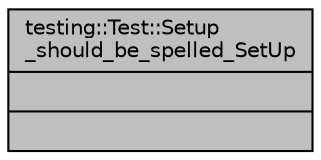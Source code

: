 digraph "testing::Test::Setup_should_be_spelled_SetUp"
{
 // LATEX_PDF_SIZE
  bgcolor="transparent";
  edge [fontname="Helvetica",fontsize="10",labelfontname="Helvetica",labelfontsize="10"];
  node [fontname="Helvetica",fontsize="10",shape=record];
  Node1 [label="{testing::Test::Setup\l_should_be_spelled_SetUp\n||}",height=0.2,width=0.4,color="black", fillcolor="grey75", style="filled", fontcolor="black",tooltip=" "];
}
